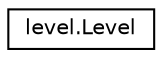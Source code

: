 digraph "Graphical Class Hierarchy"
{
  edge [fontname="Helvetica",fontsize="10",labelfontname="Helvetica",labelfontsize="10"];
  node [fontname="Helvetica",fontsize="10",shape=record];
  rankdir="LR";
  Node0 [label="level.Level",height=0.2,width=0.4,color="black", fillcolor="white", style="filled",URL="$classlevel_1_1_level.html",tooltip="Manages the game levels and corresponding enemies. "];
}
